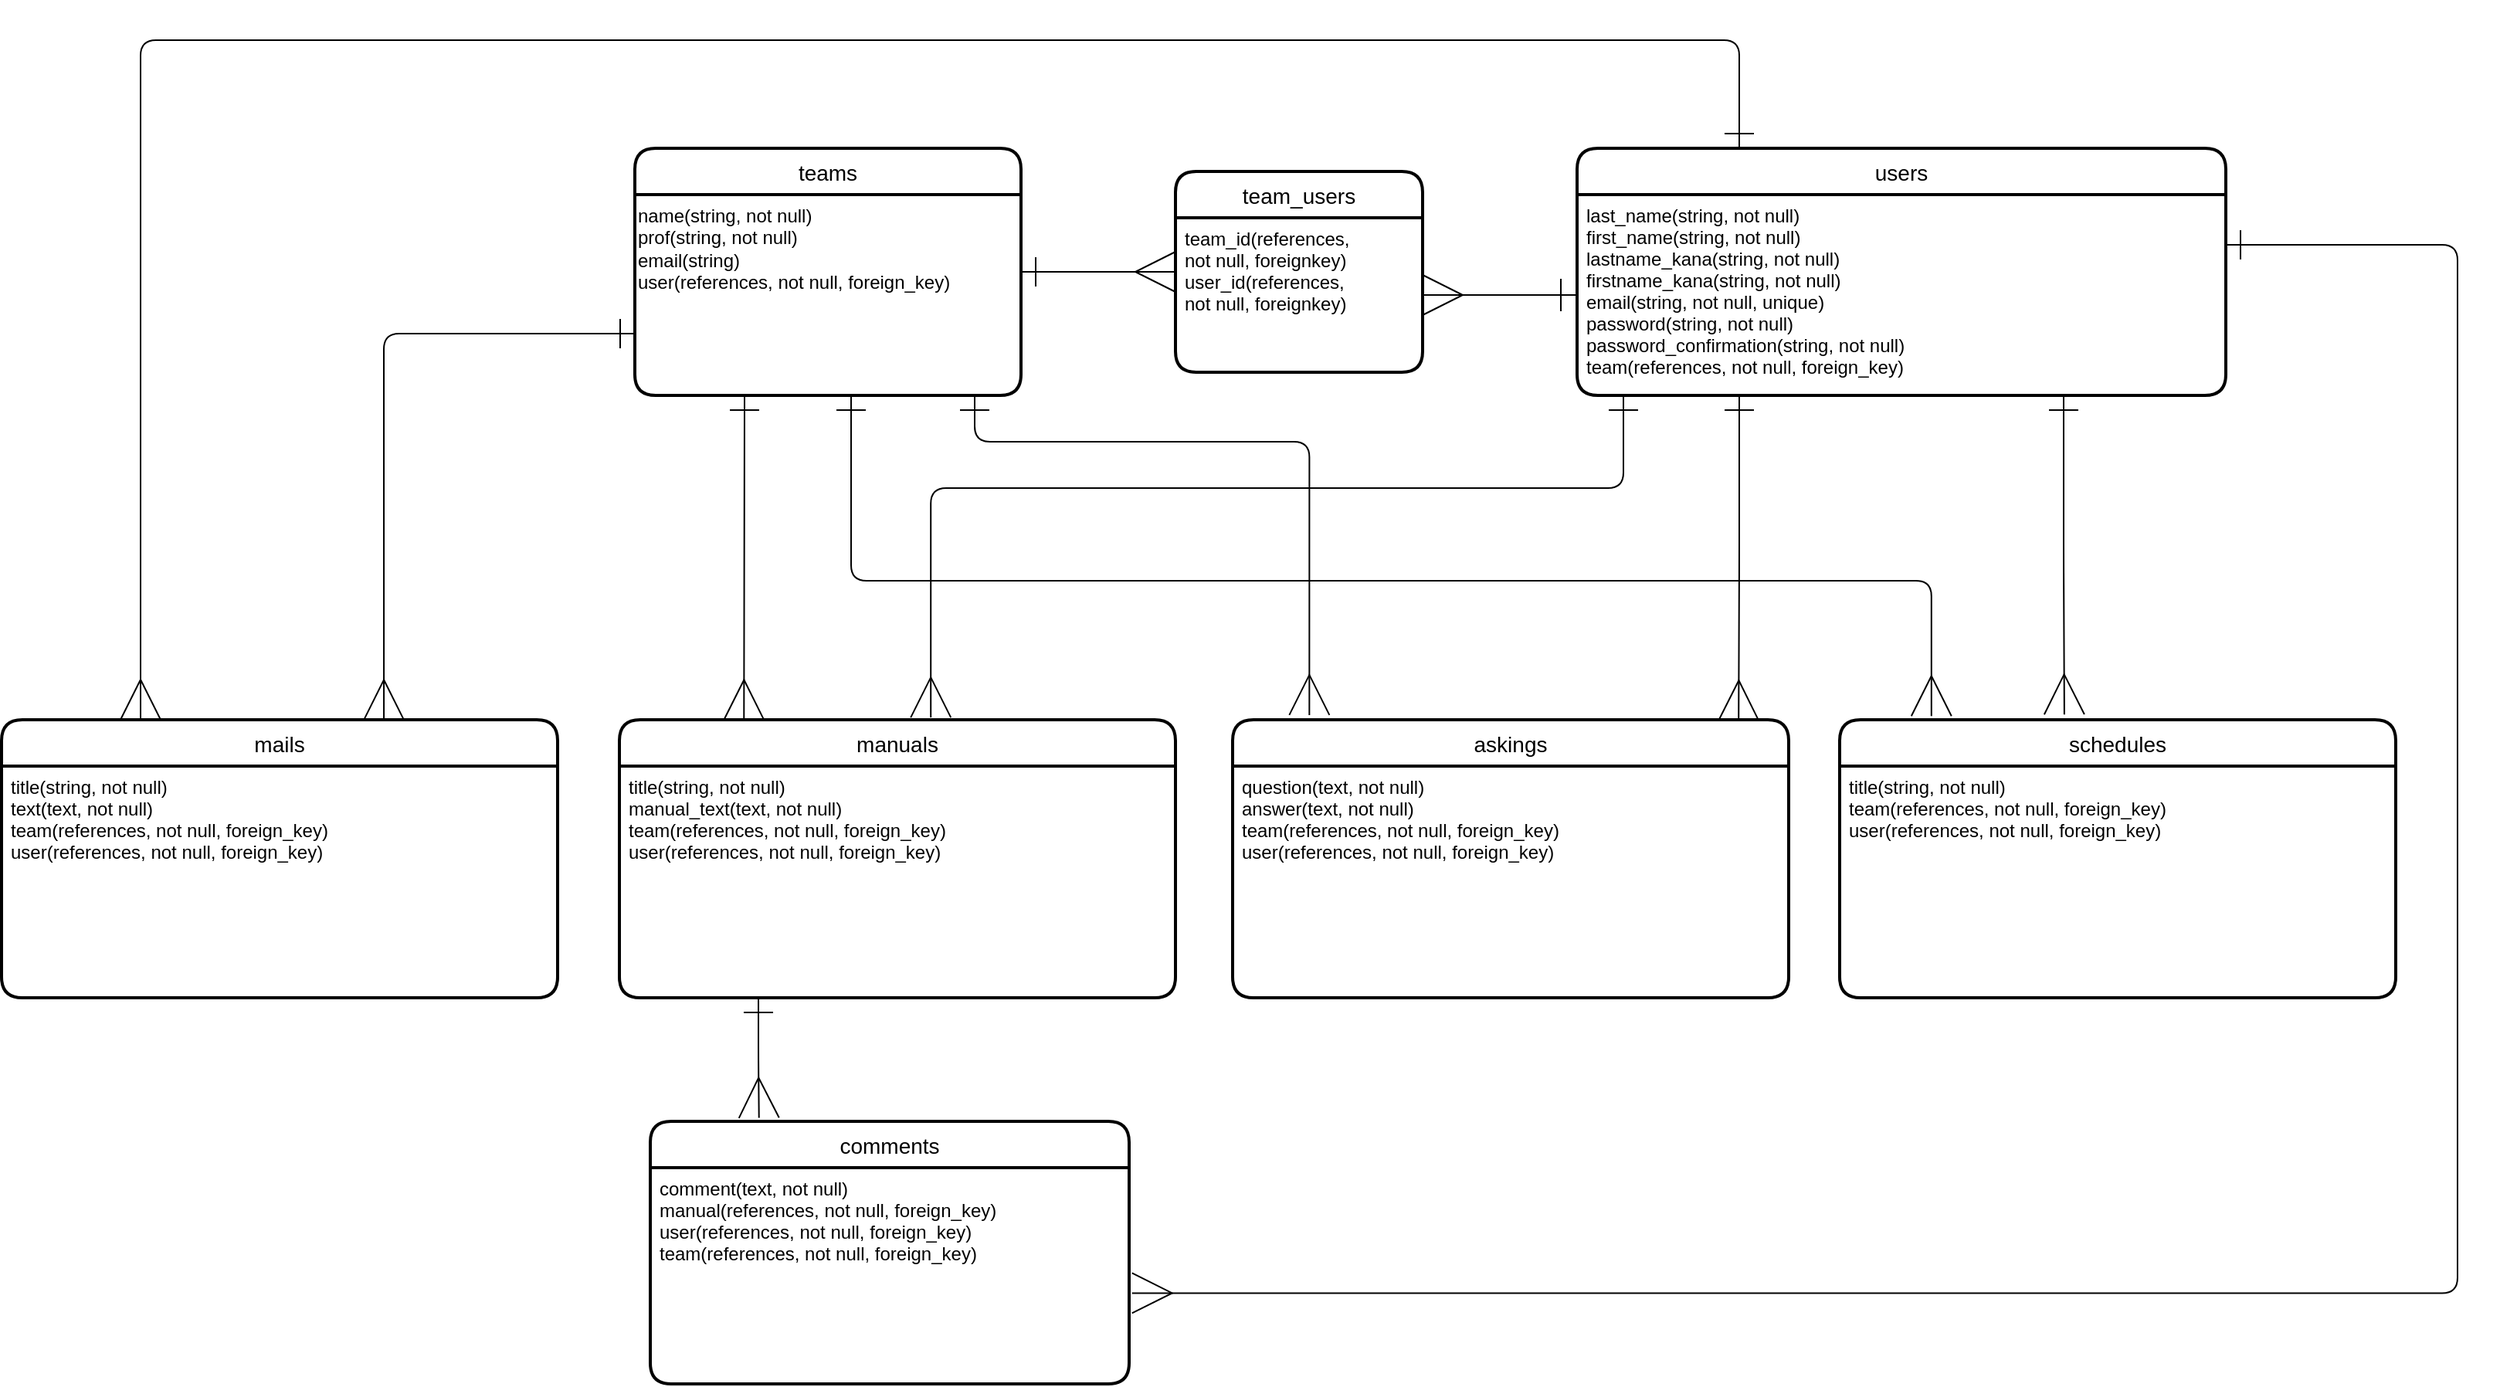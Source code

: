<mxfile>
    <diagram id="6CVmCJMrHjdhpG-DQKfD" name="ページ1">
        <mxGraphModel dx="1468" dy="272" grid="1" gridSize="10" guides="1" tooltips="1" connect="1" arrows="1" fold="1" page="1" pageScale="1" pageWidth="827" pageHeight="1169" math="0" shadow="0">
            <root>
                <mxCell id="0"/>
                <mxCell id="1" parent="0"/>
                <mxCell id="26" style="edgeStyle=none;html=1;exitX=1;exitY=0.5;exitDx=0;exitDy=0;entryX=0;entryY=0.5;entryDx=0;entryDy=0;endArrow=ERmany;endFill=0;endSize=24;startArrow=ERone;startFill=0;startSize=17;" parent="1" source="2" target="7" edge="1">
                    <mxGeometry relative="1" as="geometry"/>
                </mxCell>
                <mxCell id="54" style="edgeStyle=orthogonalEdgeStyle;html=1;entryX=0.138;entryY=-0.017;entryDx=0;entryDy=0;entryPerimeter=0;fontSize=12;startArrow=ERone;startFill=0;endArrow=ERmany;endFill=0;startSize=17;endSize=24;sourcePerimeterSpacing=27;targetPerimeterSpacing=46;elbow=vertical;" parent="1" target="17" edge="1">
                    <mxGeometry relative="1" as="geometry">
                        <mxPoint x="300" y="440" as="sourcePoint"/>
                        <Array as="points">
                            <mxPoint x="300" y="470"/>
                            <mxPoint x="517" y="470"/>
                        </Array>
                    </mxGeometry>
                </mxCell>
                <mxCell id="71" style="edgeStyle=orthogonalEdgeStyle;html=1;entryX=0.224;entryY=0.001;entryDx=0;entryDy=0;entryPerimeter=0;fontSize=12;startArrow=ERone;startFill=0;endArrow=ERmany;endFill=0;startSize=17;endSize=24;sourcePerimeterSpacing=27;targetPerimeterSpacing=46;elbow=vertical;" parent="1" target="15" edge="1">
                    <mxGeometry relative="1" as="geometry">
                        <mxPoint x="151" y="440" as="sourcePoint"/>
                        <Array as="points">
                            <mxPoint x="151" y="444"/>
                        </Array>
                    </mxGeometry>
                </mxCell>
                <mxCell id="72" style="edgeStyle=orthogonalEdgeStyle;html=1;entryX=0.165;entryY=-0.013;entryDx=0;entryDy=0;entryPerimeter=0;fontSize=12;startArrow=ERone;startFill=0;endArrow=ERmany;endFill=0;startSize=17;endSize=24;sourcePerimeterSpacing=27;targetPerimeterSpacing=46;elbow=vertical;" parent="1" target="19" edge="1">
                    <mxGeometry relative="1" as="geometry">
                        <mxPoint x="220" y="440" as="sourcePoint"/>
                        <Array as="points">
                            <mxPoint x="220" y="560"/>
                            <mxPoint x="919" y="560"/>
                        </Array>
                    </mxGeometry>
                </mxCell>
                <mxCell id="2" value="teams" style="swimlane;childLayout=stackLayout;horizontal=1;startSize=30;horizontalStack=0;rounded=1;fontSize=14;fontStyle=0;strokeWidth=2;resizeParent=0;resizeLast=1;shadow=0;dashed=0;align=center;verticalAlign=middle;" parent="1" vertex="1">
                    <mxGeometry x="80" y="280" width="250" height="160" as="geometry"/>
                </mxCell>
                <mxCell id="4" style="edgeStyle=none;html=1;exitX=0.75;exitY=1;exitDx=0;exitDy=0;entryX=0.75;entryY=1;entryDx=0;entryDy=0;" parent="2" target="2" edge="1">
                    <mxGeometry relative="1" as="geometry">
                        <mxPoint x="187.5" y="160" as="sourcePoint"/>
                    </mxGeometry>
                </mxCell>
                <mxCell id="5" value="users" style="swimlane;childLayout=stackLayout;horizontal=1;startSize=30;horizontalStack=0;rounded=1;fontSize=14;fontStyle=0;strokeWidth=2;resizeParent=0;resizeLast=1;shadow=0;dashed=0;align=center;" parent="1" vertex="1">
                    <mxGeometry x="690" y="280" width="420" height="160" as="geometry"/>
                </mxCell>
                <mxCell id="6" value="last_name(string, not null)&#10;first_name(string, not null)&#10;lastname_kana(string, not null)&#10;firstname_kana(string, not null)&#10;email(string, not null, unique)&#10;password(string, not null)&#10;password_confirmation(string, not null)&#10;team(references, not null, foreign_key)" style="align=left;strokeColor=none;fillColor=none;spacingLeft=4;fontSize=12;verticalAlign=top;resizable=0;rotatable=0;part=1;" parent="5" vertex="1">
                    <mxGeometry y="30" width="420" height="130" as="geometry"/>
                </mxCell>
                <mxCell id="7" value="team_users" style="swimlane;childLayout=stackLayout;horizontal=1;startSize=30;horizontalStack=0;rounded=1;fontSize=14;fontStyle=0;strokeWidth=2;resizeParent=0;resizeLast=1;shadow=0;dashed=0;align=center;" parent="1" vertex="1">
                    <mxGeometry x="430" y="295" width="160" height="130" as="geometry"/>
                </mxCell>
                <mxCell id="8" value="team_id(references,&#10;not null, foreignkey)&#10;user_id(references,&#10;not null, foreignkey)" style="align=left;strokeColor=none;fillColor=none;spacingLeft=4;fontSize=12;verticalAlign=top;resizable=0;rotatable=0;part=1;" parent="7" vertex="1">
                    <mxGeometry y="30" width="160" height="100" as="geometry"/>
                </mxCell>
                <mxCell id="15" value="manuals" style="swimlane;childLayout=stackLayout;horizontal=1;startSize=30;horizontalStack=0;rounded=1;fontSize=14;fontStyle=0;strokeWidth=2;resizeParent=0;resizeLast=1;shadow=0;dashed=0;align=center;" parent="1" vertex="1">
                    <mxGeometry x="70" y="650" width="360" height="180" as="geometry"/>
                </mxCell>
                <mxCell id="16" value="title(string, not null)&#10;manual_text(text, not null)&#10;team(references, not null, foreign_key)&#10;user(references, not null, foreign_key)" style="align=left;strokeColor=none;fillColor=none;spacingLeft=4;fontSize=12;verticalAlign=top;resizable=0;rotatable=0;part=1;" parent="15" vertex="1">
                    <mxGeometry y="30" width="360" height="150" as="geometry"/>
                </mxCell>
                <mxCell id="17" value="askings" style="swimlane;childLayout=stackLayout;horizontal=1;startSize=30;horizontalStack=0;rounded=1;fontSize=14;fontStyle=0;strokeWidth=2;resizeParent=0;resizeLast=1;shadow=0;dashed=0;align=center;" parent="1" vertex="1">
                    <mxGeometry x="467" y="650" width="360" height="180" as="geometry"/>
                </mxCell>
                <mxCell id="18" value="question(text, not null)&#10;answer(text, not null)&#10;team(references, not null, foreign_key)&#10;user(references, not null, foreign_key)" style="align=left;strokeColor=none;fillColor=none;spacingLeft=4;fontSize=12;verticalAlign=top;resizable=0;rotatable=0;part=1;" parent="17" vertex="1">
                    <mxGeometry y="30" width="360" height="150" as="geometry"/>
                </mxCell>
                <mxCell id="19" value="schedules" style="swimlane;childLayout=stackLayout;horizontal=1;startSize=30;horizontalStack=0;rounded=1;fontSize=14;fontStyle=0;strokeWidth=2;resizeParent=0;resizeLast=1;shadow=0;dashed=0;align=center;" parent="1" vertex="1">
                    <mxGeometry x="860" y="650" width="360" height="180" as="geometry"/>
                </mxCell>
                <mxCell id="20" value="title(string, not null)&#10;team(references, not null, foreign_key)&#10;user(references, not null, foreign_key)" style="align=left;strokeColor=none;fillColor=none;spacingLeft=4;fontSize=12;verticalAlign=top;resizable=0;rotatable=0;part=1;" parent="19" vertex="1">
                    <mxGeometry y="30" width="360" height="150" as="geometry"/>
                </mxCell>
                <mxCell id="22" value="comments" style="swimlane;childLayout=stackLayout;horizontal=1;startSize=30;horizontalStack=0;rounded=1;fontSize=14;fontStyle=0;strokeWidth=2;resizeParent=0;resizeLast=1;shadow=0;dashed=0;align=center;" parent="1" vertex="1">
                    <mxGeometry x="90" y="910" width="310" height="170" as="geometry"/>
                </mxCell>
                <mxCell id="23" value="comment(text, not null)&#10;manual(references, not null, foreign_key)&#10;user(references, not null, foreign_key)&#10;team(references, not null, foreign_key)" style="align=left;strokeColor=none;fillColor=none;spacingLeft=4;fontSize=12;verticalAlign=top;resizable=0;rotatable=0;part=1;" parent="22" vertex="1">
                    <mxGeometry y="30" width="310" height="140" as="geometry"/>
                </mxCell>
                <mxCell id="29" style="edgeStyle=none;html=1;exitX=0;exitY=0.5;exitDx=0;exitDy=0;entryX=1;entryY=0.5;entryDx=0;entryDy=0;endArrow=ERmany;endFill=0;endSize=24;startArrow=ERone;startFill=0;targetPerimeterSpacing=46;sourcePerimeterSpacing=27;startSize=19;" parent="1" source="6" target="8" edge="1">
                    <mxGeometry relative="1" as="geometry"/>
                </mxCell>
                <mxCell id="44" style="edgeStyle=orthogonalEdgeStyle;html=1;exitX=1;exitY=0.25;exitDx=0;exitDy=0;entryX=1.006;entryY=0.58;entryDx=0;entryDy=0;entryPerimeter=0;startArrow=ERone;startFill=0;endArrow=ERmany;endFill=0;startSize=17;endSize=24;sourcePerimeterSpacing=27;targetPerimeterSpacing=46;elbow=vertical;" parent="1" source="6" target="23" edge="1">
                    <mxGeometry relative="1" as="geometry">
                        <Array as="points">
                            <mxPoint x="1260" y="343"/>
                            <mxPoint x="1260" y="1021"/>
                        </Array>
                    </mxGeometry>
                </mxCell>
                <mxCell id="48" value="name(string, not null)&lt;br style=&quot;font-size: 12px&quot;&gt;prof(string, not null)&lt;br style=&quot;font-size: 12px&quot;&gt;email(string)&lt;br style=&quot;font-size: 12px&quot;&gt;user(references, not null, foreign_key)" style="text;html=1;align=left;verticalAlign=top;resizable=0;points=[];autosize=1;strokeColor=none;fillColor=none;fontSize=12;" parent="1" vertex="1">
                    <mxGeometry x="80" y="310" width="220" height="60" as="geometry"/>
                </mxCell>
                <mxCell id="65" style="edgeStyle=orthogonalEdgeStyle;html=1;entryX=0.56;entryY=-0.008;entryDx=0;entryDy=0;entryPerimeter=0;fontSize=12;startArrow=ERone;startFill=0;endArrow=ERmany;endFill=0;startSize=17;endSize=24;sourcePerimeterSpacing=27;targetPerimeterSpacing=46;elbow=vertical;" parent="1" target="15" edge="1">
                    <mxGeometry relative="1" as="geometry">
                        <mxPoint x="720" y="440" as="sourcePoint"/>
                        <Array as="points">
                            <mxPoint x="720" y="500"/>
                            <mxPoint x="272" y="500"/>
                        </Array>
                    </mxGeometry>
                </mxCell>
                <mxCell id="66" style="edgeStyle=orthogonalEdgeStyle;html=1;exitX=0.25;exitY=1;exitDx=0;exitDy=0;entryX=0.91;entryY=0.003;entryDx=0;entryDy=0;entryPerimeter=0;fontSize=12;startArrow=ERone;startFill=0;endArrow=ERmany;endFill=0;startSize=17;endSize=24;sourcePerimeterSpacing=27;targetPerimeterSpacing=46;elbow=vertical;" parent="1" source="6" target="17" edge="1">
                    <mxGeometry relative="1" as="geometry"/>
                </mxCell>
                <mxCell id="67" style="edgeStyle=orthogonalEdgeStyle;html=1;exitX=0.75;exitY=1;exitDx=0;exitDy=0;fontSize=12;startArrow=ERone;startFill=0;endArrow=ERmany;endFill=0;startSize=17;endSize=24;sourcePerimeterSpacing=27;targetPerimeterSpacing=46;elbow=vertical;entryX=0.404;entryY=-0.019;entryDx=0;entryDy=0;entryPerimeter=0;" parent="1" source="6" target="19" edge="1">
                    <mxGeometry relative="1" as="geometry">
                        <mxPoint x="1005" y="630" as="targetPoint"/>
                    </mxGeometry>
                </mxCell>
                <mxCell id="74" style="edgeStyle=orthogonalEdgeStyle;html=1;exitX=0.25;exitY=1;exitDx=0;exitDy=0;entryX=0.227;entryY=-0.013;entryDx=0;entryDy=0;entryPerimeter=0;fontSize=12;startArrow=ERone;startFill=0;endArrow=ERmany;endFill=0;startSize=17;endSize=24;sourcePerimeterSpacing=27;targetPerimeterSpacing=46;elbow=vertical;" parent="1" source="16" target="22" edge="1">
                    <mxGeometry relative="1" as="geometry"/>
                </mxCell>
                <mxCell id="77" value="mails" style="swimlane;childLayout=stackLayout;horizontal=1;startSize=30;horizontalStack=0;rounded=1;fontSize=14;fontStyle=0;strokeWidth=2;resizeParent=0;resizeLast=1;shadow=0;dashed=0;align=center;" vertex="1" parent="1">
                    <mxGeometry x="-330" y="650" width="360" height="180" as="geometry"/>
                </mxCell>
                <mxCell id="78" value="title(string, not null)&#10;text(text, not null)&#10;team(references, not null, foreign_key)&#10;user(references, not null, foreign_key)" style="align=left;strokeColor=none;fillColor=none;spacingLeft=4;fontSize=12;verticalAlign=top;resizable=0;rotatable=0;part=1;" vertex="1" parent="77">
                    <mxGeometry y="30" width="360" height="150" as="geometry"/>
                </mxCell>
                <mxCell id="80" style="edgeStyle=orthogonalEdgeStyle;html=1;entryX=0.224;entryY=0.001;entryDx=0;entryDy=0;entryPerimeter=0;fontSize=12;startArrow=ERone;startFill=0;endArrow=ERmany;endFill=0;startSize=17;endSize=24;sourcePerimeterSpacing=27;targetPerimeterSpacing=46;elbow=vertical;exitX=0;exitY=0.75;exitDx=0;exitDy=0;" edge="1" parent="1" source="2">
                    <mxGeometry relative="1" as="geometry">
                        <mxPoint x="-82" y="380" as="sourcePoint"/>
                        <Array as="points">
                            <mxPoint x="-82" y="400"/>
                        </Array>
                        <mxPoint x="-82.47" y="650.18" as="targetPoint"/>
                    </mxGeometry>
                </mxCell>
                <mxCell id="81" style="edgeStyle=orthogonalEdgeStyle;html=1;exitX=0.25;exitY=0;exitDx=0;exitDy=0;entryX=0.25;entryY=0;entryDx=0;entryDy=0;startArrow=ERone;startFill=0;endArrow=ERmany;endFill=0;startSize=17;endSize=24;sourcePerimeterSpacing=27;targetPerimeterSpacing=46;elbow=vertical;" edge="1" parent="1" source="5" target="77">
                    <mxGeometry relative="1" as="geometry">
                        <Array as="points">
                            <mxPoint x="795" y="210"/>
                            <mxPoint x="-240" y="210"/>
                        </Array>
                        <mxPoint x="638.14" y="-159.94" as="sourcePoint"/>
                        <mxPoint x="-70.0" y="518.76" as="targetPoint"/>
                    </mxGeometry>
                </mxCell>
            </root>
        </mxGraphModel>
    </diagram>
</mxfile>